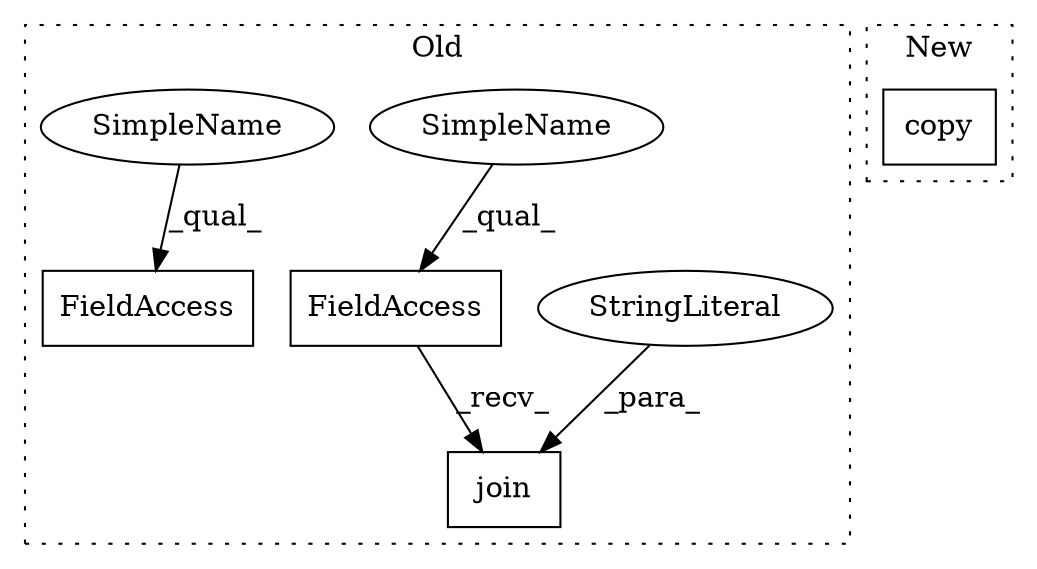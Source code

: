 digraph G {
subgraph cluster0 {
1 [label="join" a="32" s="5513,5547" l="5,1" shape="box"];
3 [label="FieldAccess" a="22" s="5505" l="7" shape="box"];
4 [label="StringLiteral" a="45" s="5534" l="13" shape="ellipse"];
5 [label="FieldAccess" a="22" s="5771" l="7" shape="box"];
6 [label="SimpleName" a="42" s="5505" l="2" shape="ellipse"];
7 [label="SimpleName" a="42" s="5771" l="2" shape="ellipse"];
label = "Old";
style="dotted";
}
subgraph cluster1 {
2 [label="copy" a="32" s="5905" l="6" shape="box"];
label = "New";
style="dotted";
}
3 -> 1 [label="_recv_"];
4 -> 1 [label="_para_"];
6 -> 3 [label="_qual_"];
7 -> 5 [label="_qual_"];
}